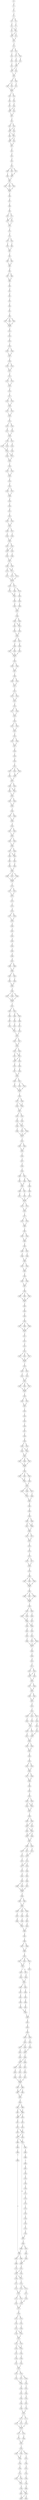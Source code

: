 strict digraph  {
	S0 -> S1 [ label = G ];
	S1 -> S2 [ label = G ];
	S2 -> S3 [ label = A ];
	S3 -> S4 [ label = G ];
	S3 -> S5 [ label = A ];
	S4 -> S6 [ label = A ];
	S5 -> S7 [ label = C ];
	S6 -> S8 [ label = G ];
	S6 -> S9 [ label = A ];
	S7 -> S8 [ label = G ];
	S8 -> S10 [ label = G ];
	S8 -> S11 [ label = C ];
	S9 -> S10 [ label = G ];
	S10 -> S12 [ label = G ];
	S11 -> S12 [ label = G ];
	S12 -> S13 [ label = A ];
	S13 -> S14 [ label = T ];
	S13 -> S15 [ label = C ];
	S14 -> S16 [ label = C ];
	S15 -> S17 [ label = G ];
	S15 -> S18 [ label = A ];
	S16 -> S19 [ label = T ];
	S17 -> S20 [ label = A ];
	S18 -> S21 [ label = G ];
	S19 -> S22 [ label = C ];
	S20 -> S23 [ label = G ];
	S21 -> S23 [ label = G ];
	S22 -> S24 [ label = T ];
	S23 -> S24 [ label = T ];
	S23 -> S25 [ label = C ];
	S24 -> S26 [ label = T ];
	S25 -> S26 [ label = T ];
	S26 -> S27 [ label = G ];
	S26 -> S28 [ label = T ];
	S27 -> S29 [ label = G ];
	S27 -> S30 [ label = C ];
	S28 -> S31 [ label = T ];
	S29 -> S32 [ label = T ];
	S30 -> S32 [ label = T ];
	S31 -> S32 [ label = T ];
	S32 -> S33 [ label = T ];
	S32 -> S34 [ label = G ];
	S33 -> S35 [ label = C ];
	S34 -> S36 [ label = A ];
	S35 -> S37 [ label = G ];
	S36 -> S38 [ label = A ];
	S37 -> S39 [ label = G ];
	S38 -> S40 [ label = A ];
	S38 -> S39 [ label = G ];
	S39 -> S41 [ label = C ];
	S40 -> S41 [ label = C ];
	S41 -> S42 [ label = A ];
	S42 -> S43 [ label = G ];
	S42 -> S44 [ label = C ];
	S43 -> S45 [ label = G ];
	S44 -> S46 [ label = A ];
	S44 -> S45 [ label = G ];
	S45 -> S47 [ label = C ];
	S45 -> S48 [ label = T ];
	S46 -> S47 [ label = C ];
	S47 -> S49 [ label = G ];
	S47 -> S50 [ label = A ];
	S48 -> S49 [ label = G ];
	S49 -> S51 [ label = G ];
	S50 -> S51 [ label = G ];
	S51 -> S52 [ label = A ];
	S52 -> S53 [ label = G ];
	S53 -> S54 [ label = G ];
	S54 -> S55 [ label = C ];
	S55 -> S56 [ label = G ];
	S55 -> S57 [ label = A ];
	S55 -> S58 [ label = C ];
	S56 -> S59 [ label = C ];
	S57 -> S60 [ label = A ];
	S58 -> S60 [ label = A ];
	S59 -> S61 [ label = G ];
	S60 -> S61 [ label = G ];
	S61 -> S62 [ label = C ];
	S61 -> S63 [ label = T ];
	S61 -> S64 [ label = A ];
	S62 -> S65 [ label = G ];
	S63 -> S65 [ label = G ];
	S64 -> S65 [ label = G ];
	S65 -> S66 [ label = A ];
	S66 -> S67 [ label = C ];
	S67 -> S68 [ label = C ];
	S68 -> S69 [ label = T ];
	S69 -> S70 [ label = C ];
	S69 -> S71 [ label = G ];
	S70 -> S72 [ label = A ];
	S71 -> S73 [ label = G ];
	S71 -> S72 [ label = A ];
	S72 -> S74 [ label = T ];
	S73 -> S74 [ label = T ];
	S74 -> S75 [ label = C ];
	S75 -> S76 [ label = G ];
	S76 -> S77 [ label = A ];
	S76 -> S78 [ label = G ];
	S77 -> S79 [ label = G ];
	S78 -> S80 [ label = C ];
	S79 -> S81 [ label = T ];
	S80 -> S81 [ label = T ];
	S81 -> S82 [ label = T ];
	S82 -> S83 [ label = T ];
	S82 -> S84 [ label = C ];
	S83 -> S85 [ label = G ];
	S84 -> S85 [ label = G ];
	S85 -> S86 [ label = G ];
	S86 -> S87 [ label = G ];
	S86 -> S88 [ label = A ];
	S87 -> S89 [ label = A ];
	S88 -> S89 [ label = A ];
	S89 -> S90 [ label = T ];
	S90 -> S91 [ label = G ];
	S91 -> S92 [ label = A ];
	S92 -> S93 [ label = T ];
	S93 -> S94 [ label = C ];
	S94 -> S95 [ label = C ];
	S95 -> S96 [ label = C ];
	S96 -> S97 [ label = C ];
	S96 -> S98 [ label = A ];
	S96 -> S99 [ label = G ];
	S97 -> S100 [ label = G ];
	S98 -> S100 [ label = G ];
	S99 -> S100 [ label = G ];
	S100 -> S101 [ label = A ];
	S101 -> S102 [ label = G ];
	S102 -> S103 [ label = T ];
	S103 -> S104 [ label = T ];
	S104 -> S105 [ label = T ];
	S104 -> S106 [ label = C ];
	S105 -> S107 [ label = G ];
	S106 -> S107 [ label = G ];
	S107 -> S108 [ label = T ];
	S108 -> S109 [ label = G ];
	S108 -> S110 [ label = C ];
	S109 -> S111 [ label = G ];
	S110 -> S111 [ label = G ];
	S111 -> S112 [ label = G ];
	S112 -> S113 [ label = C ];
	S112 -> S114 [ label = T ];
	S113 -> S115 [ label = C ];
	S114 -> S115 [ label = C ];
	S115 -> S116 [ label = G ];
	S116 -> S117 [ label = C ];
	S117 -> S118 [ label = T ];
	S117 -> S119 [ label = C ];
	S118 -> S120 [ label = T ];
	S119 -> S120 [ label = T ];
	S120 -> S121 [ label = C ];
	S120 -> S122 [ label = G ];
	S121 -> S123 [ label = C ];
	S122 -> S123 [ label = C ];
	S123 -> S124 [ label = C ];
	S124 -> S125 [ label = C ];
	S124 -> S126 [ label = A ];
	S125 -> S127 [ label = G ];
	S126 -> S128 [ label = A ];
	S127 -> S129 [ label = T ];
	S128 -> S129 [ label = T ];
	S129 -> S130 [ label = G ];
	S129 -> S131 [ label = A ];
	S130 -> S132 [ label = C ];
	S130 -> S133 [ label = G ];
	S131 -> S134 [ label = A ];
	S132 -> S135 [ label = T ];
	S133 -> S135 [ label = T ];
	S134 -> S136 [ label = C ];
	S135 -> S137 [ label = C ];
	S135 -> S138 [ label = G ];
	S136 -> S137 [ label = C ];
	S137 -> S139 [ label = G ];
	S138 -> S139 [ label = G ];
	S139 -> S140 [ label = T ];
	S140 -> S141 [ label = T ];
	S140 -> S142 [ label = C ];
	S141 -> S143 [ label = C ];
	S142 -> S143 [ label = C ];
	S143 -> S144 [ label = C ];
	S144 -> S145 [ label = G ];
	S145 -> S146 [ label = C ];
	S145 -> S147 [ label = T ];
	S146 -> S148 [ label = T ];
	S147 -> S148 [ label = T ];
	S148 -> S149 [ label = G ];
	S149 -> S150 [ label = C ];
	S150 -> S151 [ label = A ];
	S151 -> S152 [ label = C ];
	S152 -> S153 [ label = G ];
	S152 -> S154 [ label = A ];
	S153 -> S155 [ label = G ];
	S154 -> S155 [ label = G ];
	S155 -> S156 [ label = C ];
	S155 -> S157 [ label = T ];
	S156 -> S158 [ label = C ];
	S157 -> S159 [ label = T ];
	S158 -> S160 [ label = T ];
	S159 -> S160 [ label = T ];
	S160 -> S161 [ label = C ];
	S160 -> S162 [ label = G ];
	S161 -> S163 [ label = G ];
	S162 -> S164 [ label = T ];
	S162 -> S163 [ label = G ];
	S163 -> S165 [ label = A ];
	S164 -> S166 [ label = C ];
	S165 -> S167 [ label = C ];
	S166 -> S167 [ label = C ];
	S167 -> S168 [ label = A ];
	S167 -> S169 [ label = G ];
	S168 -> S170 [ label = C ];
	S168 -> S171 [ label = A ];
	S169 -> S171 [ label = A ];
	S170 -> S172 [ label = G ];
	S171 -> S173 [ label = C ];
	S171 -> S174 [ label = A ];
	S172 -> S175 [ label = G ];
	S173 -> S175 [ label = G ];
	S174 -> S175 [ label = G ];
	S175 -> S176 [ label = C ];
	S175 -> S177 [ label = A ];
	S176 -> S178 [ label = G ];
	S177 -> S179 [ label = A ];
	S177 -> S180 [ label = C ];
	S178 -> S181 [ label = A ];
	S179 -> S182 [ label = C ];
	S180 -> S181 [ label = A ];
	S181 -> S183 [ label = C ];
	S182 -> S184 [ label = A ];
	S183 -> S185 [ label = G ];
	S184 -> S186 [ label = T ];
	S185 -> S187 [ label = C ];
	S186 -> S187 [ label = C ];
	S187 -> S188 [ label = T ];
	S188 -> S189 [ label = C ];
	S188 -> S190 [ label = G ];
	S189 -> S191 [ label = G ];
	S189 -> S192 [ label = A ];
	S190 -> S191 [ label = G ];
	S191 -> S193 [ label = T ];
	S192 -> S194 [ label = C ];
	S193 -> S195 [ label = G ];
	S194 -> S195 [ label = G ];
	S195 -> S196 [ label = C ];
	S195 -> S197 [ label = A ];
	S196 -> S198 [ label = G ];
	S197 -> S199 [ label = A ];
	S198 -> S200 [ label = C ];
	S198 -> S201 [ label = A ];
	S199 -> S202 [ label = G ];
	S200 -> S203 [ label = A ];
	S201 -> S203 [ label = A ];
	S202 -> S203 [ label = A ];
	S203 -> S204 [ label = T ];
	S204 -> S205 [ label = C ];
	S204 -> S206 [ label = T ];
	S205 -> S207 [ label = C ];
	S206 -> S207 [ label = C ];
	S207 -> S208 [ label = T ];
	S208 -> S209 [ label = C ];
	S208 -> S210 [ label = G ];
	S209 -> S211 [ label = A ];
	S210 -> S211 [ label = A ];
	S211 -> S212 [ label = C ];
	S212 -> S213 [ label = G ];
	S212 -> S214 [ label = C ];
	S213 -> S215 [ label = G ];
	S214 -> S215 [ label = G ];
	S215 -> S216 [ label = A ];
	S216 -> S217 [ label = G ];
	S216 -> S218 [ label = A ];
	S217 -> S219 [ label = C ];
	S218 -> S219 [ label = C ];
	S219 -> S220 [ label = C ];
	S220 -> S221 [ label = A ];
	S220 -> S222 [ label = G ];
	S221 -> S223 [ label = C ];
	S222 -> S223 [ label = C ];
	S223 -> S224 [ label = G ];
	S224 -> S225 [ label = C ];
	S224 -> S226 [ label = T ];
	S225 -> S227 [ label = A ];
	S226 -> S227 [ label = A ];
	S227 -> S228 [ label = A ];
	S228 -> S229 [ label = C ];
	S229 -> S230 [ label = G ];
	S230 -> S231 [ label = C ];
	S231 -> S232 [ label = G ];
	S231 -> S233 [ label = A ];
	S231 -> S234 [ label = C ];
	S232 -> S235 [ label = C ];
	S233 -> S236 [ label = G ];
	S234 -> S236 [ label = G ];
	S235 -> S237 [ label = T ];
	S236 -> S237 [ label = T ];
	S237 -> S238 [ label = C ];
	S237 -> S239 [ label = G ];
	S238 -> S240 [ label = A ];
	S238 -> S241 [ label = G ];
	S239 -> S241 [ label = G ];
	S240 -> S242 [ label = T ];
	S241 -> S242 [ label = T ];
	S242 -> S243 [ label = C ];
	S242 -> S244 [ label = G ];
	S243 -> S245 [ label = C ];
	S244 -> S245 [ label = C ];
	S245 -> S246 [ label = C ];
	S246 -> S247 [ label = A ];
	S246 -> S248 [ label = C ];
	S247 -> S249 [ label = C ];
	S248 -> S249 [ label = C ];
	S249 -> S250 [ label = A ];
	S250 -> S251 [ label = G ];
	S250 -> S252 [ label = A ];
	S251 -> S253 [ label = T ];
	S252 -> S253 [ label = T ];
	S253 -> S254 [ label = A ];
	S253 -> S255 [ label = T ];
	S254 -> S256 [ label = C ];
	S255 -> S256 [ label = C ];
	S256 -> S257 [ label = C ];
	S256 -> S258 [ label = G ];
	S257 -> S259 [ label = G ];
	S257 -> S260 [ label = A ];
	S258 -> S260 [ label = A ];
	S259 -> S261 [ label = C ];
	S260 -> S262 [ label = G ];
	S261 -> S263 [ label = A ];
	S262 -> S264 [ label = G ];
	S263 -> S265 [ label = C ];
	S264 -> S265 [ label = C ];
	S265 -> S266 [ label = C ];
	S265 -> S267 [ label = G ];
	S265 -> S268 [ label = T ];
	S266 -> S269 [ label = C ];
	S267 -> S269 [ label = C ];
	S268 -> S269 [ label = C ];
	S269 -> S270 [ label = T ];
	S270 -> S271 [ label = C ];
	S270 -> S272 [ label = G ];
	S271 -> S273 [ label = T ];
	S272 -> S273 [ label = T ];
	S273 -> S274 [ label = T ];
	S274 -> S275 [ label = C ];
	S275 -> S276 [ label = A ];
	S276 -> S277 [ label = G ];
	S276 -> S278 [ label = A ];
	S277 -> S279 [ label = C ];
	S278 -> S279 [ label = C ];
	S279 -> S280 [ label = A ];
	S280 -> S281 [ label = T ];
	S281 -> S282 [ label = G ];
	S282 -> S283 [ label = G ];
	S283 -> S284 [ label = A ];
	S284 -> S285 [ label = C ];
	S285 -> S286 [ label = A ];
	S286 -> S287 [ label = A ];
	S287 -> S288 [ label = G ];
	S287 -> S289 [ label = A ];
	S288 -> S290 [ label = T ];
	S289 -> S290 [ label = T ];
	S290 -> S291 [ label = G ];
	S290 -> S292 [ label = C ];
	S291 -> S293 [ label = C ];
	S292 -> S294 [ label = T ];
	S293 -> S295 [ label = G ];
	S294 -> S295 [ label = G ];
	S295 -> S296 [ label = A ];
	S296 -> S297 [ label = T ];
	S296 -> S298 [ label = C ];
	S296 -> S299 [ label = G ];
	S297 -> S300 [ label = C ];
	S298 -> S300 [ label = C ];
	S299 -> S300 [ label = C ];
	S300 -> S301 [ label = T ];
	S301 -> S302 [ label = G ];
	S301 -> S303 [ label = C ];
	S302 -> S304 [ label = T ];
	S303 -> S305 [ label = G ];
	S303 -> S306 [ label = A ];
	S304 -> S307 [ label = T ];
	S305 -> S308 [ label = C ];
	S306 -> S309 [ label = A ];
	S307 -> S310 [ label = T ];
	S308 -> S311 [ label = G ];
	S309 -> S312 [ label = C ];
	S310 -> S313 [ label = G ];
	S311 -> S314 [ label = A ];
	S312 -> S313 [ label = G ];
	S313 -> S315 [ label = T ];
	S314 -> S315 [ label = T ];
	S315 -> S316 [ label = G ];
	S315 -> S317 [ label = C ];
	S316 -> S318 [ label = A ];
	S317 -> S318 [ label = A ];
	S318 -> S319 [ label = A ];
	S318 -> S320 [ label = C ];
	S319 -> S321 [ label = T ];
	S319 -> S322 [ label = C ];
	S320 -> S321 [ label = T ];
	S321 -> S323 [ label = G ];
	S321 -> S324 [ label = C ];
	S322 -> S323 [ label = G ];
	S323 -> S325 [ label = A ];
	S324 -> S326 [ label = C ];
	S325 -> S327 [ label = G ];
	S326 -> S328 [ label = A ];
	S327 -> S329 [ label = G ];
	S328 -> S329 [ label = G ];
	S329 -> S330 [ label = A ];
	S329 -> S331 [ label = C ];
	S330 -> S332 [ label = G ];
	S331 -> S333 [ label = C ];
	S331 -> S334 [ label = T ];
	S332 -> S335 [ label = G ];
	S333 -> S335 [ label = G ];
	S334 -> S335 [ label = G ];
	S335 -> S336 [ label = C ];
	S336 -> S337 [ label = C ];
	S336 -> S338 [ label = A ];
	S337 -> S339 [ label = C ];
	S337 -> S340 [ label = T ];
	S338 -> S340 [ label = T ];
	S339 -> S341 [ label = T ];
	S340 -> S341 [ label = T ];
	S341 -> S342 [ label = G ];
	S341 -> S343 [ label = A ];
	S342 -> S344 [ label = A ];
	S343 -> S345 [ label = C ];
	S344 -> S346 [ label = C ];
	S344 -> S347 [ label = G ];
	S345 -> S347 [ label = G ];
	S346 -> S348 [ label = T ];
	S347 -> S349 [ label = A ];
	S347 -> S350 [ label = G ];
	S348 -> S351 [ label = G ];
	S349 -> S351 [ label = G ];
	S350 -> S351 [ label = G ];
	S351 -> S352 [ label = C ];
	S352 -> S353 [ label = G ];
	S352 -> S354 [ label = C ];
	S353 -> S355 [ label = A ];
	S354 -> S355 [ label = A ];
	S355 -> S356 [ label = T ];
	S356 -> S357 [ label = C ];
	S357 -> S358 [ label = G ];
	S358 -> S359 [ label = C ];
	S359 -> S360 [ label = T ];
	S359 -> S361 [ label = C ];
	S360 -> S362 [ label = C ];
	S361 -> S363 [ label = G ];
	S361 -> S364 [ label = A ];
	S362 -> S365 [ label = G ];
	S363 -> S366 [ label = A ];
	S364 -> S365 [ label = G ];
	S365 -> S367 [ label = C ];
	S365 -> S368 [ label = G ];
	S366 -> S369 [ label = T ];
	S367 -> S370 [ label = T ];
	S368 -> S371 [ label = A ];
	S369 -> S372 [ label = C ];
	S370 -> S373 [ label = T ];
	S371 -> S373 [ label = T ];
	S372 -> S373 [ label = T ];
	S373 -> S374 [ label = G ];
	S373 -> S375 [ label = T ];
	S374 -> S376 [ label = G ];
	S375 -> S376 [ label = G ];
	S376 -> S377 [ label = C ];
	S377 -> S378 [ label = C ];
	S377 -> S379 [ label = T ];
	S378 -> S380 [ label = C ];
	S379 -> S380 [ label = C ];
	S380 -> S381 [ label = T ];
	S381 -> S382 [ label = C ];
	S381 -> S383 [ label = G ];
	S382 -> S384 [ label = G ];
	S383 -> S384 [ label = G ];
	S384 -> S385 [ label = A ];
	S385 -> S386 [ label = G ];
	S385 -> S387 [ label = A ];
	S386 -> S388 [ label = A ];
	S387 -> S389 [ label = C ];
	S388 -> S390 [ label = G ];
	S389 -> S390 [ label = G ];
	S390 -> S391 [ label = G ];
	S390 -> S392 [ label = T ];
	S391 -> S393 [ label = A ];
	S392 -> S393 [ label = A ];
	S393 -> S394 [ label = A ];
	S394 -> S395 [ label = G ];
	S394 -> S396 [ label = A ];
	S395 -> S397 [ label = A ];
	S396 -> S397 [ label = A ];
	S397 -> S398 [ label = C ];
	S398 -> S399 [ label = G ];
	S398 -> S400 [ label = T ];
	S398 -> S401 [ label = C ];
	S399 -> S402 [ label = G ];
	S400 -> S402 [ label = G ];
	S401 -> S402 [ label = G ];
	S402 -> S403 [ label = G ];
	S403 -> S404 [ label = A ];
	S404 -> S405 [ label = G ];
	S405 -> S406 [ label = C ];
	S406 -> S407 [ label = G ];
	S406 -> S408 [ label = C ];
	S406 -> S409 [ label = T ];
	S407 -> S410 [ label = C ];
	S408 -> S410 [ label = C ];
	S409 -> S410 [ label = C ];
	S410 -> S411 [ label = G ];
	S411 -> S412 [ label = T ];
	S412 -> S413 [ label = G ];
	S413 -> S414 [ label = G ];
	S414 -> S415 [ label = C ];
	S414 -> S416 [ label = A ];
	S414 -> S417 [ label = G ];
	S415 -> S418 [ label = C ];
	S416 -> S418 [ label = C ];
	S417 -> S418 [ label = C ];
	S418 -> S419 [ label = T ];
	S419 -> S420 [ label = G ];
	S419 -> S421 [ label = C ];
	S420 -> S422 [ label = C ];
	S421 -> S423 [ label = A ];
	S422 -> S424 [ label = G ];
	S423 -> S424 [ label = G ];
	S424 -> S425 [ label = C ];
	S424 -> S426 [ label = A ];
	S424 -> S427 [ label = G ];
	S425 -> S428 [ label = T ];
	S426 -> S428 [ label = T ];
	S427 -> S428 [ label = T ];
	S428 -> S429 [ label = C ];
	S429 -> S430 [ label = C ];
	S429 -> S431 [ label = T ];
	S430 -> S432 [ label = A ];
	S431 -> S432 [ label = A ];
	S432 -> S433 [ label = T ];
	S433 -> S434 [ label = C ];
	S434 -> S435 [ label = A ];
	S435 -> S436 [ label = T ];
	S436 -> S437 [ label = G ];
	S437 -> S438 [ label = G ];
	S438 -> S439 [ label = A ];
	S439 -> S440 [ label = G ];
	S439 -> S441 [ label = A ];
	S440 -> S442 [ label = A ];
	S440 -> S443 [ label = C ];
	S441 -> S442 [ label = A ];
	S442 -> S444 [ label = A ];
	S443 -> S444 [ label = A ];
	S444 -> S445 [ label = C ];
	S444 -> S446 [ label = A ];
	S444 -> S447 [ label = G ];
	S445 -> S448 [ label = C ];
	S446 -> S448 [ label = C ];
	S447 -> S448 [ label = C ];
	S448 -> S449 [ label = T ];
	S449 -> S450 [ label = G ];
	S449 -> S451 [ label = T ];
	S449 -> S452 [ label = C ];
	S450 -> S453 [ label = C ];
	S451 -> S454 [ label = T ];
	S452 -> S453 [ label = C ];
	S453 -> S455 [ label = T ];
	S454 -> S455 [ label = T ];
	S455 -> S456 [ label = G ];
	S455 -> S457 [ label = A ];
	S455 -> S458 [ label = C ];
	S456 -> S459 [ label = C ];
	S457 -> S460 [ label = T ];
	S458 -> S459 [ label = C ];
	S459 -> S461 [ label = T ];
	S460 -> S461 [ label = T ];
	S461 -> S462 [ label = G ];
	S462 -> S463 [ label = G ];
	S463 -> S464 [ label = A ];
	S464 -> S465 [ label = C ];
	S464 -> S466 [ label = G ];
	S465 -> S467 [ label = G ];
	S465 -> S468 [ label = C ];
	S466 -> S468 [ label = C ];
	S467 -> S469 [ label = C ];
	S468 -> S469 [ label = C ];
	S469 -> S470 [ label = G ];
	S469 -> S471 [ label = C ];
	S470 -> S472 [ label = A ];
	S471 -> S472 [ label = A ];
	S472 -> S473 [ label = T ];
	S473 -> S474 [ label = G ];
	S474 -> S475 [ label = T ];
	S475 -> S476 [ label = T ];
	S475 -> S477 [ label = A ];
	S476 -> S478 [ label = T ];
	S477 -> S478 [ label = T ];
	S478 -> S479 [ label = G ];
	S479 -> S480 [ label = A ];
	S480 -> S481 [ label = A ];
	S480 -> S482 [ label = C ];
	S480 -> S483 [ label = G ];
	S481 -> S484 [ label = G ];
	S482 -> S484 [ label = G ];
	S483 -> S484 [ label = G ];
	S484 -> S485 [ label = T ];
	S485 -> S486 [ label = T ];
	S485 -> S487 [ label = A ];
	S485 -> S488 [ label = C ];
	S486 -> S489 [ label = C ];
	S487 -> S489 [ label = C ];
	S488 -> S489 [ label = C ];
	S489 -> S490 [ label = C ];
	S490 -> S491 [ label = C ];
	S490 -> S492 [ label = T ];
	S491 -> S493 [ label = A ];
	S491 -> S494 [ label = G ];
	S492 -> S495 [ label = C ];
	S493 -> S496 [ label = G ];
	S494 -> S496 [ label = G ];
	S495 -> S497 [ label = A ];
	S496 -> S498 [ label = C ];
	S496 -> S499 [ label = A ];
	S497 -> S498 [ label = C ];
	S498 -> S500 [ label = T ];
	S499 -> S501 [ label = A ];
	S500 -> S502 [ label = C ];
	S501 -> S503 [ label = G ];
	S502 -> S504 [ label = G ];
	S502 -> S505 [ label = C ];
	S503 -> S506 [ label = T ];
	S504 -> S507 [ label = G ];
	S505 -> S507 [ label = G ];
	S506 -> S507 [ label = G ];
	S507 -> S508 [ label = A ];
	S508 -> S509 [ label = C ];
	S509 -> S510 [ label = A ];
	S510 -> S511 [ label = T ];
	S511 -> S512 [ label = T ];
	S511 -> S513 [ label = C ];
	S512 -> S514 [ label = G ];
	S513 -> S515 [ label = A ];
	S513 -> S514 [ label = G ];
	S514 -> S516 [ label = T ];
	S515 -> S516 [ label = T ];
	S516 -> S517 [ label = T ];
	S516 -> S518 [ label = C ];
	S517 -> S519 [ label = G ];
	S518 -> S519 [ label = G ];
	S519 -> S520 [ label = C ];
	S519 -> S521 [ label = G ];
	S520 -> S522 [ label = G ];
	S521 -> S522 [ label = G ];
	S522 -> S523 [ label = G ];
	S523 -> S524 [ label = T ];
	S524 -> S525 [ label = G ];
	S524 -> S526 [ label = A ];
	S524 -> S527 [ label = T ];
	S525 -> S528 [ label = C ];
	S526 -> S529 [ label = T ];
	S527 -> S530 [ label = G ];
	S528 -> S531 [ label = G ];
	S529 -> S531 [ label = G ];
	S530 -> S532 [ label = A ];
	S531 -> S533 [ label = C ];
	S531 -> S534 [ label = T ];
	S532 -> S535 [ label = G ];
	S533 -> S536 [ label = G ];
	S534 -> S537 [ label = A ];
	S535 -> S536 [ label = G ];
	S536 -> S538 [ label = T ];
	S537 -> S538 [ label = T ];
	S538 -> S539 [ label = G ];
	S538 -> S540 [ label = C ];
	S539 -> S541 [ label = G ];
	S540 -> S541 [ label = G ];
	S541 -> S542 [ label = A ];
	S542 -> S543 [ label = C ];
	S543 -> S544 [ label = G ];
	S543 -> S545 [ label = A ];
	S544 -> S546 [ label = A ];
	S545 -> S546 [ label = A ];
	S546 -> S547 [ label = G ];
	S546 -> S548 [ label = A ];
	S547 -> S549 [ label = G ];
	S548 -> S549 [ label = G ];
	S549 -> S550 [ label = A ];
	S550 -> S551 [ label = C ];
	S551 -> S552 [ label = G ];
	S552 -> S553 [ label = T ];
	S552 -> S554 [ label = C ];
	S553 -> S555 [ label = G ];
	S553 -> S556 [ label = A ];
	S554 -> S555 [ label = G ];
	S555 -> S557 [ label = G ];
	S556 -> S557 [ label = G ];
	S557 -> S558 [ label = T ];
	S558 -> S559 [ label = G ];
	S558 -> S560 [ label = C ];
	S559 -> S561 [ label = C ];
	S560 -> S562 [ label = A ];
	S560 -> S561 [ label = C ];
	S561 -> S563 [ label = T ];
	S561 -> S564 [ label = A ];
	S562 -> S564 [ label = A ];
	S563 -> S565 [ label = G ];
	S564 -> S566 [ label = A ];
	S564 -> S565 [ label = G ];
	S565 -> S567 [ label = G ];
	S566 -> S567 [ label = G ];
	S567 -> S568 [ label = G ];
	S567 -> S569 [ label = A ];
	S568 -> S570 [ label = T ];
	S568 -> S571 [ label = A ];
	S569 -> S572 [ label = G ];
	S570 -> S573 [ label = G ];
	S571 -> S574 [ label = A ];
	S572 -> S574 [ label = A ];
	S573 -> S575 [ label = T ];
	S574 -> S576 [ label = A ];
	S575 -> S577 [ label = G ];
	S576 -> S577 [ label = G ];
	S576 -> S578 [ label = A ];
	S577 -> S579 [ label = A ];
	S578 -> S580 [ label = T ];
	S579 -> S581 [ label = A ];
	S580 -> S582 [ label = C ];
	S581 -> S583 [ label = A ];
	S582 -> S584 [ label = C ];
	S583 -> S585 [ label = G ];
	S583 -> S586 [ label = A ];
	S584 -> S587 [ label = C ];
	S585 -> S588 [ label = A ];
	S586 -> S588 [ label = A ];
	S587 -> S588 [ label = A ];
	S588 -> S589 [ label = G ];
	S589 -> S590 [ label = G ];
	S589 -> S591 [ label = C ];
	S590 -> S592 [ label = C ];
	S591 -> S592 [ label = C ];
	S592 -> S593 [ label = A ];
	S592 -> S594 [ label = T ];
	S592 -> S595 [ label = C ];
	S593 -> S596 [ label = G ];
	S594 -> S597 [ label = C ];
	S595 -> S598 [ label = A ];
	S596 -> S599 [ label = C ];
	S597 -> S600 [ label = A ];
	S598 -> S601 [ label = G ];
	S599 -> S602 [ label = C ];
	S600 -> S602 [ label = C ];
	S601 -> S603 [ label = A ];
	S602 -> S604 [ label = T ];
	S603 -> S604 [ label = T ];
	S604 -> S605 [ label = A ];
	S605 -> S606 [ label = C ];
	S606 -> S607 [ label = A ];
	S606 -> S608 [ label = G ];
	S607 -> S609 [ label = T ];
	S608 -> S609 [ label = T ];
	S609 -> S610 [ label = C ];
	S610 -> S611 [ label = C ];
	S610 -> S612 [ label = T ];
	S610 -> S613 [ label = A ];
	S611 -> S614 [ label = G ];
	S612 -> S615 [ label = T ];
	S613 -> S614 [ label = G ];
	S614 -> S616 [ label = C ];
	S614 -> S617 [ label = A ];
	S615 -> S618 [ label = C ];
	S616 -> S619 [ label = A ];
	S617 -> S620 [ label = G ];
	S618 -> S621 [ label = A ];
	S619 -> S622 [ label = C ];
	S620 -> S622 [ label = C ];
	S621 -> S623 [ label = A ];
	S622 -> S624 [ label = C ];
	S622 -> S625 [ label = T ];
	S623 -> S626 [ label = G ];
	S624 -> S627 [ label = A ];
	S625 -> S628 [ label = C ];
	S626 -> S629 [ label = G ];
	S626 -> S630 [ label = C ];
	S627 -> S631 [ label = A ];
	S628 -> S632 [ label = C ];
	S629 -> S633 [ label = A ];
	S630 -> S634 [ label = C ];
	S631 -> S635 [ label = T ];
	S632 -> S636 [ label = G ];
	S633 -> S637 [ label = A ];
	S633 -> S638 [ label = G ];
	S634 -> S639 [ label = T ];
	S635 -> S640 [ label = T ];
	S636 -> S641 [ label = G ];
	S637 -> S642 [ label = G ];
	S638 -> S643 [ label = T ];
	S639 -> S643 [ label = T ];
	S640 -> S644 [ label = C ];
	S641 -> S644 [ label = C ];
	S642 -> S645 [ label = G ];
	S643 -> S646 [ label = C ];
	S644 -> S618 [ label = C ];
	S645 -> S647 [ label = C ];
	S646 -> S647 [ label = C ];
	S646 -> S648 [ label = T ];
	S647 -> S649 [ label = A ];
	S647 -> S650 [ label = G ];
	S648 -> S651 [ label = T ];
	S649 -> S652 [ label = G ];
	S650 -> S653 [ label = A ];
	S651 -> S654 [ label = C ];
	S652 -> S655 [ label = C ];
	S653 -> S656 [ label = T ];
	S654 -> S657 [ label = A ];
	S655 -> S658 [ label = G ];
	S656 -> S658 [ label = G ];
	S657 -> S658 [ label = G ];
	S658 -> S659 [ label = C ];
	S658 -> S660 [ label = A ];
	S659 -> S661 [ label = G ];
	S660 -> S662 [ label = C ];
	S660 -> S661 [ label = G ];
	S661 -> S663 [ label = G ];
	S662 -> S663 [ label = G ];
	S663 -> S664 [ label = A ];
	S664 -> S665 [ label = G ];
	S664 -> S666 [ label = A ];
	S665 -> S667 [ label = A ];
	S665 -> S668 [ label = G ];
	S666 -> S668 [ label = G ];
	S667 -> S669 [ label = A ];
	S668 -> S670 [ label = T ];
	S668 -> S669 [ label = A ];
	S669 -> S671 [ label = A ];
	S670 -> S672 [ label = C ];
	S671 -> S673 [ label = T ];
	S672 -> S674 [ label = C ];
	S673 -> S675 [ label = T ];
	S673 -> S676 [ label = A ];
	S674 -> S676 [ label = A ];
	S675 -> S677 [ label = C ];
	S676 -> S678 [ label = G ];
	S676 -> S677 [ label = C ];
	S677 -> S679 [ label = C ];
	S677 -> S680 [ label = G ];
	S678 -> S679 [ label = C ];
	S679 -> S681 [ label = A ];
	S679 -> S682 [ label = C ];
	S680 -> S683 [ label = A ];
	S681 -> S684 [ label = G ];
	S682 -> S685 [ label = A ];
	S683 -> S686 [ label = C ];
	S684 -> S687 [ label = A ];
	S684 -> S688 [ label = C ];
	S685 -> S689 [ label = C ];
	S686 -> S690 [ label = T ];
	S687 -> S691 [ label = G ];
	S688 -> S692 [ label = C ];
	S689 -> S693 [ label = C ];
	S690 -> S692 [ label = C ];
	S691 -> S694 [ label = G ];
	S692 -> S695 [ label = A ];
	S692 -> S696 [ label = C ];
	S693 -> S697 [ label = A ];
	S694 -> S698 [ label = G ];
	S695 -> S699 [ label = C ];
	S696 -> S698 [ label = G ];
	S697 -> S700 [ label = G ];
	S698 -> S701 [ label = G ];
	S699 -> S702 [ label = A ];
	S700 -> S703 [ label = G ];
	S701 -> S704 [ label = A ];
	S701 -> S705 [ label = C ];
	S702 -> S705 [ label = C ];
	S703 -> S706 [ label = C ];
	S704 -> S707 [ label = G ];
	S705 -> S707 [ label = G ];
	S705 -> S708 [ label = A ];
	S706 -> S709 [ label = G ];
	S707 -> S710 [ label = C ];
	S708 -> S711 [ label = T ];
	S709 -> S712 [ label = C ];
	S710 -> S713 [ label = G ];
	S710 -> S714 [ label = C ];
	S711 -> S715 [ label = A ];
	S712 -> S716 [ label = C ];
	S713 -> S717 [ label = C ];
	S714 -> S718 [ label = G ];
	S715 -> S718 [ label = G ];
	S716 -> S719 [ label = G ];
	S717 -> S720 [ label = T ];
	S718 -> S721 [ label = C ];
	S718 -> S722 [ label = A ];
	S719 -> S723 [ label = C ];
	S720 -> S724 [ label = G ];
	S721 -> S725 [ label = C ];
	S722 -> S724 [ label = G ];
	S723 -> S726 [ label = T ];
	S724 -> S727 [ label = G ];
	S725 -> S727 [ label = G ];
	S726 -> S728 [ label = A ];
	S727 -> S729 [ label = A ];
	S728 -> S730 [ label = A ];
	S729 -> S731 [ label = G ];
	S729 -> S732 [ label = A ];
	S730 -> S733 [ label = A ];
	S731 -> S734 [ label = G ];
	S732 -> S735 [ label = T ];
	S733 -> S736 [ label = G ];
	S734 -> S737 [ label = A ];
	S735 -> S738 [ label = C ];
	S736 -> S681 [ label = A ];
	S737 -> S739 [ label = A ];
	S737 -> S740 [ label = G ];
	S738 -> S740 [ label = G ];
	S739 -> S741 [ label = A ];
	S740 -> S741 [ label = A ];
	S741 -> S742 [ label = G ];
	S741 -> S743 [ label = A ];
	S742 -> S744 [ label = C ];
	S742 -> S745 [ label = T ];
	S743 -> S744 [ label = C ];
	S744 -> S746 [ label = T ];
	S745 -> S747 [ label = G ];
	S746 -> S748 [ label = G ];
	S747 -> S749 [ label = A ];
	S748 -> S750 [ label = G ];
	S749 -> S751 [ label = A ];
	S750 -> S752 [ label = C ];
	S751 -> S752 [ label = C ];
	S752 -> S753 [ label = A ];
	S752 -> S754 [ label = C ];
	S753 -> S755 [ label = T ];
	S754 -> S756 [ label = G ];
	S754 -> S757 [ label = C ];
	S755 -> S758 [ label = C ];
	S756 -> S759 [ label = G ];
	S757 -> S758 [ label = C ];
	S758 -> S760 [ label = G ];
	S759 -> S761 [ label = T ];
	S760 -> S762 [ label = G ];
	S761 -> S763 [ label = C ];
	S762 -> S764 [ label = C ];
	S763 -> S765 [ label = G ];
	S764 -> S766 [ label = A ];
	S765 -> S767 [ label = C ];
	S766 -> S768 [ label = G ];
	S767 -> S769 [ label = C ];
	S768 -> S770 [ label = G ];
	S769 -> S770 [ label = G ];
	S770 -> S771 [ label = T ];
	S770 -> S772 [ label = C ];
	S771 -> S773 [ label = A ];
	S771 -> S774 [ label = C ];
	S772 -> S775 [ label = G ];
	S773 -> S776 [ label = G ];
	S774 -> S776 [ label = G ];
	S775 -> S776 [ label = G ];
	S776 -> S777 [ label = A ];
	S776 -> S778 [ label = C ];
	S777 -> S779 [ label = C ];
	S778 -> S780 [ label = G ];
	S779 -> S781 [ label = G ];
	S780 -> S781 [ label = G ];
	S781 -> S782 [ label = C ];
	S782 -> S783 [ label = T ];
	S782 -> S784 [ label = G ];
	S782 -> S785 [ label = C ];
	S783 -> S786 [ label = G ];
	S784 -> S787 [ label = C ];
	S785 -> S786 [ label = G ];
	S786 -> S788 [ label = C ];
	S787 -> S789 [ label = T ];
	S788 -> S790 [ label = C ];
	S789 -> S791 [ label = G ];
	S790 -> S792 [ label = A ];
	S791 -> S793 [ label = T ];
	S792 -> S794 [ label = G ];
	S792 -> S795 [ label = A ];
	S793 -> S796 [ label = C ];
	S794 -> S797 [ label = C ];
	S795 -> S797 [ label = C ];
	S796 -> S798 [ label = A ];
	S797 -> S799 [ label = A ];
	S798 -> S800 [ label = G ];
	S799 -> S801 [ label = G ];
	S799 -> S802 [ label = A ];
	S800 -> S802 [ label = A ];
	S801 -> S803 [ label = C ];
	S802 -> S804 [ label = G ];
	S802 -> S803 [ label = C ];
}
